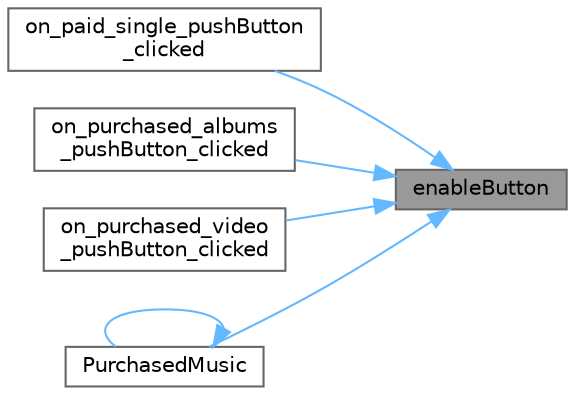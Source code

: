 digraph "enableButton"
{
 // LATEX_PDF_SIZE
  bgcolor="transparent";
  edge [fontname=Helvetica,fontsize=10,labelfontname=Helvetica,labelfontsize=10];
  node [fontname=Helvetica,fontsize=10,shape=box,height=0.2,width=0.4];
  rankdir="RL";
  Node1 [id="Node000001",label="enableButton",height=0.2,width=0.4,color="gray40", fillcolor="grey60", style="filled", fontcolor="black",tooltip="启用/禁用按钮"];
  Node1 -> Node2 [id="edge1_Node000001_Node000002",dir="back",color="steelblue1",style="solid",tooltip=" "];
  Node2 [id="Node000002",label="on_paid_single_pushButton\l_clicked",height=0.2,width=0.4,color="grey40", fillcolor="white", style="filled",URL="$class_purchased_music.html#a39d62f80462d798bd3350ba4e9aa46d6",tooltip="付费单曲按钮点击槽函数"];
  Node1 -> Node3 [id="edge2_Node000001_Node000003",dir="back",color="steelblue1",style="solid",tooltip=" "];
  Node3 [id="Node000003",label="on_purchased_albums\l_pushButton_clicked",height=0.2,width=0.4,color="grey40", fillcolor="white", style="filled",URL="$class_purchased_music.html#a9d03d59fea8b9b479e2df717688584bf",tooltip="已购专辑按钮点击槽函数"];
  Node1 -> Node4 [id="edge3_Node000001_Node000004",dir="back",color="steelblue1",style="solid",tooltip=" "];
  Node4 [id="Node000004",label="on_purchased_video\l_pushButton_clicked",height=0.2,width=0.4,color="grey40", fillcolor="white", style="filled",URL="$class_purchased_music.html#a0f2ba1d920160ffcedd15e7a791b7580",tooltip="已购视频按钮点击槽函数"];
  Node1 -> Node5 [id="edge4_Node000001_Node000005",dir="back",color="steelblue1",style="solid",tooltip=" "];
  Node5 [id="Node000005",label="PurchasedMusic",height=0.2,width=0.4,color="grey40", fillcolor="white", style="filled",URL="$class_purchased_music.html#aa7a6832fd17cd0e41d11c4501c0659cf",tooltip="构造函数，初始化付费音乐界面"];
  Node5 -> Node5 [id="edge5_Node000005_Node000005",dir="back",color="steelblue1",style="solid",tooltip=" "];
}
